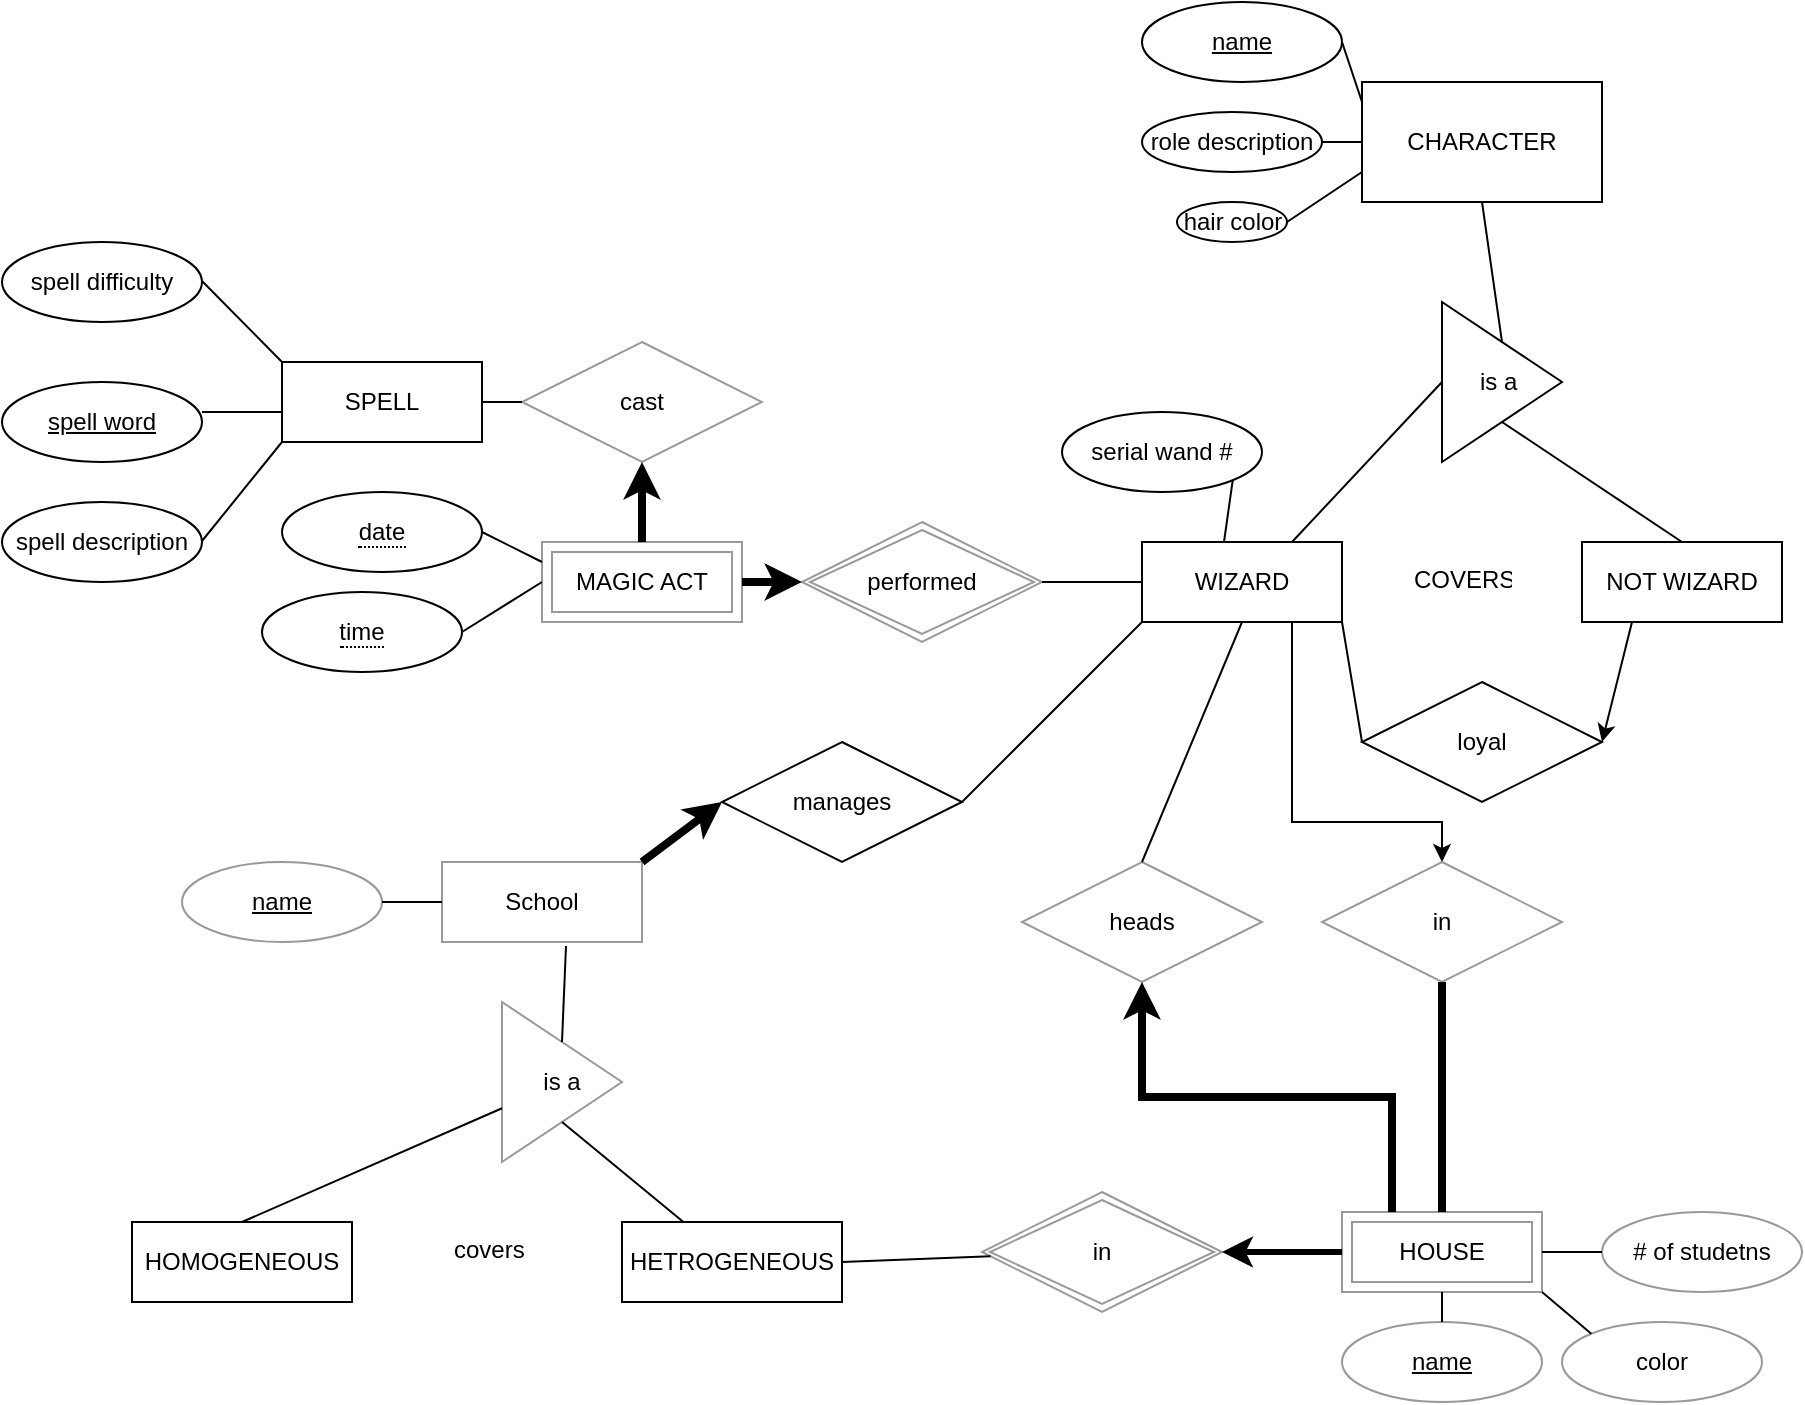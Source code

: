 <mxfile version="14.0.0" type="github">
  <diagram id="R2lEEEUBdFMjLlhIrx00" name="Page-1">
    <mxGraphModel dx="2427" dy="803" grid="1" gridSize="10" guides="1" tooltips="1" connect="1" arrows="1" fold="1" page="1" pageScale="1" pageWidth="850" pageHeight="1100" math="0" shadow="0" extFonts="Permanent Marker^https://fonts.googleapis.com/css?family=Permanent+Marker">
      <root>
        <mxCell id="0" />
        <mxCell id="1" parent="0" />
        <mxCell id="xzCc3xYdqpKaOlZmk1Tc-1" value="CHARACTER" style="rounded=0;whiteSpace=wrap;html=1;" vertex="1" parent="1">
          <mxGeometry x="190" y="250" width="120" height="60" as="geometry" />
        </mxCell>
        <mxCell id="xzCc3xYdqpKaOlZmk1Tc-3" value="role description" style="ellipse;whiteSpace=wrap;html=1;" vertex="1" parent="1">
          <mxGeometry x="80" y="265" width="90" height="30" as="geometry" />
        </mxCell>
        <mxCell id="xzCc3xYdqpKaOlZmk1Tc-4" value="hair color" style="ellipse;whiteSpace=wrap;html=1;" vertex="1" parent="1">
          <mxGeometry x="97.5" y="310" width="55" height="20" as="geometry" />
        </mxCell>
        <mxCell id="xzCc3xYdqpKaOlZmk1Tc-5" style="edgeStyle=none;rounded=0;orthogonalLoop=1;jettySize=auto;html=1;entryX=0;entryY=0.5;entryDx=0;entryDy=0;" edge="1" parent="1" source="xzCc3xYdqpKaOlZmk1Tc-1" target="xzCc3xYdqpKaOlZmk1Tc-1">
          <mxGeometry relative="1" as="geometry" />
        </mxCell>
        <mxCell id="xzCc3xYdqpKaOlZmk1Tc-12" value="name" style="ellipse;whiteSpace=wrap;html=1;align=center;fontStyle=4;" vertex="1" parent="1">
          <mxGeometry x="80" y="210" width="100" height="40" as="geometry" />
        </mxCell>
        <mxCell id="xzCc3xYdqpKaOlZmk1Tc-15" value="is a&amp;nbsp;" style="triangle;whiteSpace=wrap;html=1;" vertex="1" parent="1">
          <mxGeometry x="230" y="360" width="60" height="80" as="geometry" />
        </mxCell>
        <mxCell id="xzCc3xYdqpKaOlZmk1Tc-121" style="edgeStyle=orthogonalEdgeStyle;rounded=0;sketch=0;orthogonalLoop=1;jettySize=auto;html=1;exitX=0.75;exitY=1;exitDx=0;exitDy=0;strokeColor=#000000;strokeWidth=1;" edge="1" parent="1" source="xzCc3xYdqpKaOlZmk1Tc-17" target="xzCc3xYdqpKaOlZmk1Tc-114">
          <mxGeometry relative="1" as="geometry">
            <Array as="points">
              <mxPoint x="155" y="620" />
              <mxPoint x="230" y="620" />
            </Array>
          </mxGeometry>
        </mxCell>
        <mxCell id="xzCc3xYdqpKaOlZmk1Tc-17" value="WIZARD" style="whiteSpace=wrap;html=1;align=center;" vertex="1" parent="1">
          <mxGeometry x="80" y="480" width="100" height="40" as="geometry" />
        </mxCell>
        <mxCell id="xzCc3xYdqpKaOlZmk1Tc-25" style="edgeStyle=none;rounded=0;orthogonalLoop=1;jettySize=auto;html=1;exitX=0.25;exitY=1;exitDx=0;exitDy=0;entryX=1;entryY=0.5;entryDx=0;entryDy=0;strokeColor=#000000;" edge="1" parent="1" source="xzCc3xYdqpKaOlZmk1Tc-18" target="xzCc3xYdqpKaOlZmk1Tc-24">
          <mxGeometry relative="1" as="geometry" />
        </mxCell>
        <mxCell id="xzCc3xYdqpKaOlZmk1Tc-18" value="NOT WIZARD" style="whiteSpace=wrap;html=1;align=center;" vertex="1" parent="1">
          <mxGeometry x="300" y="480" width="100" height="40" as="geometry" />
        </mxCell>
        <mxCell id="xzCc3xYdqpKaOlZmk1Tc-21" value="COVERS" style="text;strokeColor=none;fillColor=none;spacingLeft=4;spacingRight=4;overflow=hidden;rotatable=0;points=[[0,0.5],[1,0.5]];portConstraint=eastwest;fontSize=12;" vertex="1" parent="1">
          <mxGeometry x="210" y="485" width="60" height="30" as="geometry" />
        </mxCell>
        <mxCell id="xzCc3xYdqpKaOlZmk1Tc-22" value="serial wand #" style="ellipse;whiteSpace=wrap;html=1;align=center;" vertex="1" parent="1">
          <mxGeometry x="40" y="415" width="100" height="40" as="geometry" />
        </mxCell>
        <mxCell id="xzCc3xYdqpKaOlZmk1Tc-24" value="loyal" style="shape=rhombus;perimeter=rhombusPerimeter;whiteSpace=wrap;html=1;align=center;" vertex="1" parent="1">
          <mxGeometry x="190" y="550" width="120" height="60" as="geometry" />
        </mxCell>
        <mxCell id="xzCc3xYdqpKaOlZmk1Tc-27" value="SPELL" style="whiteSpace=wrap;html=1;align=center;" vertex="1" parent="1">
          <mxGeometry x="-350" y="390" width="100" height="40" as="geometry" />
        </mxCell>
        <mxCell id="xzCc3xYdqpKaOlZmk1Tc-28" value="spell word" style="ellipse;whiteSpace=wrap;html=1;align=center;fontStyle=4;" vertex="1" parent="1">
          <mxGeometry x="-490" y="400" width="100" height="40" as="geometry" />
        </mxCell>
        <mxCell id="xzCc3xYdqpKaOlZmk1Tc-30" value="spell description" style="ellipse;whiteSpace=wrap;html=1;align=center;" vertex="1" parent="1">
          <mxGeometry x="-490" y="460" width="100" height="40" as="geometry" />
        </mxCell>
        <mxCell id="xzCc3xYdqpKaOlZmk1Tc-32" value="spell difficulty" style="ellipse;whiteSpace=wrap;html=1;align=center;" vertex="1" parent="1">
          <mxGeometry x="-490" y="330" width="100" height="40" as="geometry" />
        </mxCell>
        <mxCell id="xzCc3xYdqpKaOlZmk1Tc-39" value="&lt;span style=&quot;border-bottom: 1px dotted&quot;&gt;time&lt;/span&gt;" style="ellipse;whiteSpace=wrap;html=1;align=center;" vertex="1" parent="1">
          <mxGeometry x="-360" y="505" width="100" height="40" as="geometry" />
        </mxCell>
        <mxCell id="xzCc3xYdqpKaOlZmk1Tc-40" value="&lt;span style=&quot;border-bottom: 1px dotted&quot;&gt;date&lt;/span&gt;" style="ellipse;whiteSpace=wrap;html=1;align=center;" vertex="1" parent="1">
          <mxGeometry x="-350" y="455" width="100" height="40" as="geometry" />
        </mxCell>
        <mxCell id="xzCc3xYdqpKaOlZmk1Tc-41" style="edgeStyle=none;shape=flexArrow;rounded=0;sketch=0;orthogonalLoop=1;jettySize=auto;html=1;entryX=1;entryY=0.5;entryDx=0;entryDy=0;strokeColor=#000000;" edge="1" parent="1" source="xzCc3xYdqpKaOlZmk1Tc-40" target="xzCc3xYdqpKaOlZmk1Tc-40">
          <mxGeometry relative="1" as="geometry" />
        </mxCell>
        <mxCell id="xzCc3xYdqpKaOlZmk1Tc-49" value="" style="endArrow=none;html=1;rounded=0;strokeColor=#000000;entryX=0;entryY=1;entryDx=0;entryDy=0;" edge="1" parent="1" target="xzCc3xYdqpKaOlZmk1Tc-27">
          <mxGeometry relative="1" as="geometry">
            <mxPoint x="-390" y="479.5" as="sourcePoint" />
            <mxPoint x="-230" y="479.5" as="targetPoint" />
          </mxGeometry>
        </mxCell>
        <mxCell id="xzCc3xYdqpKaOlZmk1Tc-50" value="" style="endArrow=none;html=1;rounded=0;strokeColor=#000000;" edge="1" parent="1">
          <mxGeometry relative="1" as="geometry">
            <mxPoint x="-390" y="415" as="sourcePoint" />
            <mxPoint x="-350" y="415" as="targetPoint" />
          </mxGeometry>
        </mxCell>
        <mxCell id="xzCc3xYdqpKaOlZmk1Tc-51" value="" style="endArrow=none;html=1;rounded=0;strokeColor=#000000;entryX=0;entryY=0;entryDx=0;entryDy=0;" edge="1" parent="1" target="xzCc3xYdqpKaOlZmk1Tc-27">
          <mxGeometry relative="1" as="geometry">
            <mxPoint x="-390" y="349.5" as="sourcePoint" />
            <mxPoint x="-230" y="349.5" as="targetPoint" />
          </mxGeometry>
        </mxCell>
        <mxCell id="xzCc3xYdqpKaOlZmk1Tc-54" value="" style="endArrow=none;html=1;rounded=0;strokeColor=#000000;entryX=0;entryY=0.5;entryDx=0;entryDy=0;" edge="1" parent="1" target="xzCc3xYdqpKaOlZmk1Tc-24">
          <mxGeometry relative="1" as="geometry">
            <mxPoint x="180" y="520" as="sourcePoint" />
            <mxPoint x="340" y="520" as="targetPoint" />
          </mxGeometry>
        </mxCell>
        <mxCell id="xzCc3xYdqpKaOlZmk1Tc-55" value="" style="endArrow=none;html=1;rounded=0;strokeColor=#000000;entryX=0.5;entryY=0;entryDx=0;entryDy=0;" edge="1" parent="1" target="xzCc3xYdqpKaOlZmk1Tc-18">
          <mxGeometry relative="1" as="geometry">
            <mxPoint x="260" y="420" as="sourcePoint" />
            <mxPoint x="420" y="420" as="targetPoint" />
          </mxGeometry>
        </mxCell>
        <mxCell id="xzCc3xYdqpKaOlZmk1Tc-56" value="" style="endArrow=none;html=1;rounded=0;strokeColor=#000000;entryX=0;entryY=0.5;entryDx=0;entryDy=0;exitX=0.75;exitY=0;exitDx=0;exitDy=0;" edge="1" parent="1" source="xzCc3xYdqpKaOlZmk1Tc-17" target="xzCc3xYdqpKaOlZmk1Tc-15">
          <mxGeometry relative="1" as="geometry">
            <mxPoint x="120" y="480" as="sourcePoint" />
            <mxPoint x="280" y="480" as="targetPoint" />
          </mxGeometry>
        </mxCell>
        <mxCell id="xzCc3xYdqpKaOlZmk1Tc-57" value="" style="endArrow=none;html=1;rounded=0;strokeColor=#000000;entryX=0.5;entryY=0;entryDx=0;entryDy=0;" edge="1" parent="1" target="xzCc3xYdqpKaOlZmk1Tc-15">
          <mxGeometry relative="1" as="geometry">
            <mxPoint x="250" y="310" as="sourcePoint" />
            <mxPoint x="410" y="310" as="targetPoint" />
          </mxGeometry>
        </mxCell>
        <mxCell id="xzCc3xYdqpKaOlZmk1Tc-58" value="" style="endArrow=none;html=1;rounded=0;strokeColor=#000000;entryX=0;entryY=0.5;entryDx=0;entryDy=0;exitX=1;exitY=0.5;exitDx=0;exitDy=0;" edge="1" parent="1" source="xzCc3xYdqpKaOlZmk1Tc-3" target="xzCc3xYdqpKaOlZmk1Tc-1">
          <mxGeometry relative="1" as="geometry">
            <mxPoint x="170" y="320" as="sourcePoint" />
            <mxPoint x="330" y="320" as="targetPoint" />
          </mxGeometry>
        </mxCell>
        <mxCell id="xzCc3xYdqpKaOlZmk1Tc-59" value="" style="endArrow=none;html=1;rounded=0;strokeColor=#000000;entryX=1;entryY=0.5;entryDx=0;entryDy=0;" edge="1" parent="1" target="xzCc3xYdqpKaOlZmk1Tc-12">
          <mxGeometry relative="1" as="geometry">
            <mxPoint x="190" y="260" as="sourcePoint" />
            <mxPoint x="350" y="260" as="targetPoint" />
          </mxGeometry>
        </mxCell>
        <mxCell id="xzCc3xYdqpKaOlZmk1Tc-60" value="" style="endArrow=none;html=1;rounded=0;strokeColor=#000000;entryX=0;entryY=0.75;entryDx=0;entryDy=0;exitX=1;exitY=0.5;exitDx=0;exitDy=0;" edge="1" parent="1" source="xzCc3xYdqpKaOlZmk1Tc-4" target="xzCc3xYdqpKaOlZmk1Tc-1">
          <mxGeometry relative="1" as="geometry">
            <mxPoint x="160" y="330" as="sourcePoint" />
            <mxPoint x="320" y="330" as="targetPoint" />
          </mxGeometry>
        </mxCell>
        <mxCell id="xzCc3xYdqpKaOlZmk1Tc-61" value="cast" style="shape=rhombus;perimeter=rhombusPerimeter;whiteSpace=wrap;html=1;align=center;sketch=0;gradientColor=none;opacity=40;" vertex="1" parent="1">
          <mxGeometry x="-230" y="380" width="120" height="60" as="geometry" />
        </mxCell>
        <mxCell id="xzCc3xYdqpKaOlZmk1Tc-62" value="" style="endArrow=none;html=1;rounded=0;strokeColor=#000000;entryX=0.41;entryY=0;entryDx=0;entryDy=0;entryPerimeter=0;exitX=1;exitY=1;exitDx=0;exitDy=0;" edge="1" parent="1" source="xzCc3xYdqpKaOlZmk1Tc-22" target="xzCc3xYdqpKaOlZmk1Tc-17">
          <mxGeometry relative="1" as="geometry">
            <mxPoint x="100" y="420" as="sourcePoint" />
            <mxPoint x="240" y="440" as="targetPoint" />
          </mxGeometry>
        </mxCell>
        <mxCell id="xzCc3xYdqpKaOlZmk1Tc-63" value="" style="endArrow=none;html=1;rounded=0;strokeColor=#000000;exitX=1;exitY=0.5;exitDx=0;exitDy=0;entryX=0;entryY=0.5;entryDx=0;entryDy=0;" edge="1" parent="1" source="xzCc3xYdqpKaOlZmk1Tc-27" target="xzCc3xYdqpKaOlZmk1Tc-61">
          <mxGeometry relative="1" as="geometry">
            <mxPoint x="-280" y="460" as="sourcePoint" />
            <mxPoint x="-120" y="460" as="targetPoint" />
          </mxGeometry>
        </mxCell>
        <mxCell id="xzCc3xYdqpKaOlZmk1Tc-68" value="" style="endArrow=none;html=1;rounded=0;strokeColor=#000000;strokeWidth=1;exitX=1;exitY=0.5;exitDx=0;exitDy=0;entryX=0;entryY=0.25;entryDx=0;entryDy=0;" edge="1" parent="1" source="xzCc3xYdqpKaOlZmk1Tc-40" target="xzCc3xYdqpKaOlZmk1Tc-79">
          <mxGeometry relative="1" as="geometry">
            <mxPoint x="-230" y="525" as="sourcePoint" />
            <mxPoint x="-210" y="495" as="targetPoint" />
          </mxGeometry>
        </mxCell>
        <mxCell id="xzCc3xYdqpKaOlZmk1Tc-69" value="" style="endArrow=none;html=1;rounded=0;strokeColor=#000000;strokeWidth=1;exitX=1;exitY=0.5;exitDx=0;exitDy=0;entryX=0;entryY=0.5;entryDx=0;entryDy=0;" edge="1" parent="1" source="xzCc3xYdqpKaOlZmk1Tc-39" target="xzCc3xYdqpKaOlZmk1Tc-79">
          <mxGeometry relative="1" as="geometry">
            <mxPoint x="20" y="655" as="sourcePoint" />
            <mxPoint x="-210" y="505" as="targetPoint" />
          </mxGeometry>
        </mxCell>
        <mxCell id="xzCc3xYdqpKaOlZmk1Tc-82" style="edgeStyle=orthogonalEdgeStyle;rounded=0;sketch=0;orthogonalLoop=1;jettySize=auto;html=1;exitX=1;exitY=0.5;exitDx=0;exitDy=0;entryX=0;entryY=0.5;entryDx=0;entryDy=0;strokeColor=#000000;strokeWidth=4;" edge="1" parent="1" source="xzCc3xYdqpKaOlZmk1Tc-79" target="xzCc3xYdqpKaOlZmk1Tc-80">
          <mxGeometry relative="1" as="geometry" />
        </mxCell>
        <mxCell id="xzCc3xYdqpKaOlZmk1Tc-86" style="rounded=0;sketch=0;orthogonalLoop=1;jettySize=auto;html=1;exitX=0.5;exitY=0;exitDx=0;exitDy=0;entryX=0.5;entryY=1;entryDx=0;entryDy=0;strokeColor=#000000;strokeWidth=4;" edge="1" parent="1" source="xzCc3xYdqpKaOlZmk1Tc-79" target="xzCc3xYdqpKaOlZmk1Tc-61">
          <mxGeometry relative="1" as="geometry" />
        </mxCell>
        <mxCell id="xzCc3xYdqpKaOlZmk1Tc-79" value="MAGIC ACT" style="shape=ext;margin=3;double=1;whiteSpace=wrap;html=1;align=center;rounded=0;sketch=0;gradientColor=none;opacity=40;" vertex="1" parent="1">
          <mxGeometry x="-220" y="480" width="100" height="40" as="geometry" />
        </mxCell>
        <mxCell id="xzCc3xYdqpKaOlZmk1Tc-80" value="performed" style="shape=rhombus;double=1;perimeter=rhombusPerimeter;whiteSpace=wrap;html=1;align=center;rounded=0;sketch=0;gradientColor=none;opacity=40;" vertex="1" parent="1">
          <mxGeometry x="-90" y="470" width="120" height="60" as="geometry" />
        </mxCell>
        <mxCell id="xzCc3xYdqpKaOlZmk1Tc-83" value="" style="endArrow=none;html=1;rounded=0;strokeColor=#000000;strokeWidth=1;exitX=1;exitY=0.5;exitDx=0;exitDy=0;entryX=0;entryY=0.5;entryDx=0;entryDy=0;" edge="1" parent="1" source="xzCc3xYdqpKaOlZmk1Tc-80" target="xzCc3xYdqpKaOlZmk1Tc-17">
          <mxGeometry relative="1" as="geometry">
            <mxPoint x="30" y="560" as="sourcePoint" />
            <mxPoint x="190" y="560" as="targetPoint" />
          </mxGeometry>
        </mxCell>
        <mxCell id="xzCc3xYdqpKaOlZmk1Tc-88" style="edgeStyle=none;rounded=0;sketch=0;orthogonalLoop=1;jettySize=auto;html=1;exitX=1;exitY=0;exitDx=0;exitDy=0;strokeColor=#000000;strokeWidth=4;entryX=0;entryY=0.5;entryDx=0;entryDy=0;" edge="1" parent="1" source="xzCc3xYdqpKaOlZmk1Tc-87" target="xzCc3xYdqpKaOlZmk1Tc-89">
          <mxGeometry relative="1" as="geometry">
            <mxPoint x="30" y="690" as="targetPoint" />
          </mxGeometry>
        </mxCell>
        <mxCell id="xzCc3xYdqpKaOlZmk1Tc-87" value="School" style="whiteSpace=wrap;html=1;align=center;rounded=0;sketch=0;gradientColor=none;opacity=40;" vertex="1" parent="1">
          <mxGeometry x="-270" y="640" width="100" height="40" as="geometry" />
        </mxCell>
        <mxCell id="xzCc3xYdqpKaOlZmk1Tc-89" value="manages" style="shape=rhombus;perimeter=rhombusPerimeter;whiteSpace=wrap;html=1;align=center;" vertex="1" parent="1">
          <mxGeometry x="-130" y="580" width="120" height="60" as="geometry" />
        </mxCell>
        <mxCell id="xzCc3xYdqpKaOlZmk1Tc-91" value="name" style="ellipse;whiteSpace=wrap;html=1;align=center;fontStyle=4;rounded=0;sketch=0;gradientColor=none;opacity=40;" vertex="1" parent="1">
          <mxGeometry x="-400" y="640" width="100" height="40" as="geometry" />
        </mxCell>
        <mxCell id="xzCc3xYdqpKaOlZmk1Tc-94" value="" style="endArrow=none;html=1;rounded=0;strokeColor=#000000;strokeWidth=1;entryX=0;entryY=0.5;entryDx=0;entryDy=0;exitX=1;exitY=0.5;exitDx=0;exitDy=0;" edge="1" parent="1" source="xzCc3xYdqpKaOlZmk1Tc-91" target="xzCc3xYdqpKaOlZmk1Tc-87">
          <mxGeometry relative="1" as="geometry">
            <mxPoint x="-200" y="780" as="sourcePoint" />
            <mxPoint x="-40" y="780" as="targetPoint" />
          </mxGeometry>
        </mxCell>
        <mxCell id="xzCc3xYdqpKaOlZmk1Tc-95" value="" style="endArrow=none;html=1;rounded=0;strokeColor=#000000;strokeWidth=1;entryX=0;entryY=1;entryDx=0;entryDy=0;exitX=1;exitY=0.5;exitDx=0;exitDy=0;" edge="1" parent="1" source="xzCc3xYdqpKaOlZmk1Tc-89" target="xzCc3xYdqpKaOlZmk1Tc-17">
          <mxGeometry relative="1" as="geometry">
            <mxPoint x="-140" y="670" as="sourcePoint" />
            <mxPoint x="20" y="670" as="targetPoint" />
          </mxGeometry>
        </mxCell>
        <mxCell id="xzCc3xYdqpKaOlZmk1Tc-96" value="is a" style="triangle;whiteSpace=wrap;html=1;rounded=0;sketch=0;gradientColor=none;opacity=40;" vertex="1" parent="1">
          <mxGeometry x="-240" y="710" width="60" height="80" as="geometry" />
        </mxCell>
        <mxCell id="xzCc3xYdqpKaOlZmk1Tc-97" value="" style="endArrow=none;html=1;rounded=0;strokeColor=#000000;strokeWidth=1;entryX=0.5;entryY=0;entryDx=0;entryDy=0;exitX=0.62;exitY=1.05;exitDx=0;exitDy=0;exitPerimeter=0;" edge="1" parent="1" source="xzCc3xYdqpKaOlZmk1Tc-87" target="xzCc3xYdqpKaOlZmk1Tc-96">
          <mxGeometry relative="1" as="geometry">
            <mxPoint x="-230" y="800" as="sourcePoint" />
            <mxPoint x="-70" y="800" as="targetPoint" />
          </mxGeometry>
        </mxCell>
        <mxCell id="xzCc3xYdqpKaOlZmk1Tc-98" value="" style="endArrow=none;html=1;rounded=0;strokeColor=#000000;strokeWidth=1;exitX=0.5;exitY=1;exitDx=0;exitDy=0;" edge="1" parent="1" source="xzCc3xYdqpKaOlZmk1Tc-96" target="xzCc3xYdqpKaOlZmk1Tc-99">
          <mxGeometry relative="1" as="geometry">
            <mxPoint x="-210" y="890" as="sourcePoint" />
            <mxPoint x="-50" y="890" as="targetPoint" />
          </mxGeometry>
        </mxCell>
        <mxCell id="xzCc3xYdqpKaOlZmk1Tc-99" value="HETROGENEOUS" style="whiteSpace=wrap;html=1;align=center;" vertex="1" parent="1">
          <mxGeometry x="-180" y="820" width="110" height="40" as="geometry" />
        </mxCell>
        <mxCell id="xzCc3xYdqpKaOlZmk1Tc-100" value="HOMOGENEOUS" style="whiteSpace=wrap;html=1;align=center;" vertex="1" parent="1">
          <mxGeometry x="-425" y="820" width="110" height="40" as="geometry" />
        </mxCell>
        <mxCell id="xzCc3xYdqpKaOlZmk1Tc-102" value="" style="endArrow=none;html=1;rounded=0;strokeColor=#000000;strokeWidth=1;entryX=0.5;entryY=0;entryDx=0;entryDy=0;" edge="1" parent="1" source="xzCc3xYdqpKaOlZmk1Tc-96" target="xzCc3xYdqpKaOlZmk1Tc-100">
          <mxGeometry relative="1" as="geometry">
            <mxPoint x="-50" y="850" as="sourcePoint" />
            <mxPoint x="110" y="850" as="targetPoint" />
          </mxGeometry>
        </mxCell>
        <mxCell id="xzCc3xYdqpKaOlZmk1Tc-107" style="edgeStyle=none;rounded=0;sketch=0;orthogonalLoop=1;jettySize=auto;html=1;exitX=0;exitY=0.5;exitDx=0;exitDy=0;entryX=1;entryY=0.5;entryDx=0;entryDy=0;strokeColor=#000000;strokeWidth=3;" edge="1" parent="1" source="xzCc3xYdqpKaOlZmk1Tc-103" target="xzCc3xYdqpKaOlZmk1Tc-105">
          <mxGeometry relative="1" as="geometry" />
        </mxCell>
        <mxCell id="xzCc3xYdqpKaOlZmk1Tc-119" style="edgeStyle=orthogonalEdgeStyle;rounded=0;sketch=0;orthogonalLoop=1;jettySize=auto;html=1;exitX=0.25;exitY=0;exitDx=0;exitDy=0;entryX=0.5;entryY=1;entryDx=0;entryDy=0;strokeColor=#000000;strokeWidth=4;" edge="1" parent="1" source="xzCc3xYdqpKaOlZmk1Tc-103" target="xzCc3xYdqpKaOlZmk1Tc-113">
          <mxGeometry relative="1" as="geometry" />
        </mxCell>
        <mxCell id="xzCc3xYdqpKaOlZmk1Tc-103" value="HOUSE" style="shape=ext;margin=3;double=1;whiteSpace=wrap;html=1;align=center;rounded=0;sketch=0;gradientColor=none;opacity=40;" vertex="1" parent="1">
          <mxGeometry x="180" y="815" width="100" height="40" as="geometry" />
        </mxCell>
        <mxCell id="xzCc3xYdqpKaOlZmk1Tc-104" value="covers" style="text;strokeColor=none;fillColor=none;spacingLeft=4;spacingRight=4;overflow=hidden;rotatable=0;points=[[0,0.5],[1,0.5]];portConstraint=eastwest;fontSize=12;rounded=0;sketch=0;opacity=40;" vertex="1" parent="1">
          <mxGeometry x="-270" y="820" width="50" height="30" as="geometry" />
        </mxCell>
        <mxCell id="xzCc3xYdqpKaOlZmk1Tc-105" value="in" style="shape=rhombus;double=1;perimeter=rhombusPerimeter;whiteSpace=wrap;html=1;align=center;rounded=0;sketch=0;gradientColor=none;opacity=40;" vertex="1" parent="1">
          <mxGeometry y="805" width="120" height="60" as="geometry" />
        </mxCell>
        <mxCell id="xzCc3xYdqpKaOlZmk1Tc-106" value="" style="endArrow=none;html=1;rounded=0;strokeColor=#000000;strokeWidth=1;exitX=1;exitY=0.5;exitDx=0;exitDy=0;" edge="1" parent="1" source="xzCc3xYdqpKaOlZmk1Tc-99" target="xzCc3xYdqpKaOlZmk1Tc-105">
          <mxGeometry relative="1" as="geometry">
            <mxPoint x="-237" y="940" as="sourcePoint" />
            <mxPoint x="-140" y="1060" as="targetPoint" />
          </mxGeometry>
        </mxCell>
        <mxCell id="xzCc3xYdqpKaOlZmk1Tc-108" value="name" style="ellipse;whiteSpace=wrap;html=1;align=center;fontStyle=4;rounded=0;sketch=0;gradientColor=none;opacity=40;" vertex="1" parent="1">
          <mxGeometry x="180" y="870" width="100" height="40" as="geometry" />
        </mxCell>
        <mxCell id="xzCc3xYdqpKaOlZmk1Tc-109" value="" style="endArrow=none;html=1;rounded=0;strokeColor=#000000;strokeWidth=1;exitX=0.5;exitY=0;exitDx=0;exitDy=0;entryX=0.5;entryY=1;entryDx=0;entryDy=0;" edge="1" parent="1" source="xzCc3xYdqpKaOlZmk1Tc-108" target="xzCc3xYdqpKaOlZmk1Tc-103">
          <mxGeometry relative="1" as="geometry">
            <mxPoint x="-400" y="1130" as="sourcePoint" />
            <mxPoint x="-240" y="1130" as="targetPoint" />
          </mxGeometry>
        </mxCell>
        <mxCell id="xzCc3xYdqpKaOlZmk1Tc-113" value="heads" style="shape=rhombus;perimeter=rhombusPerimeter;whiteSpace=wrap;html=1;align=center;rounded=0;sketch=0;gradientColor=none;opacity=40;" vertex="1" parent="1">
          <mxGeometry x="20" y="640" width="120" height="60" as="geometry" />
        </mxCell>
        <mxCell id="xzCc3xYdqpKaOlZmk1Tc-114" value="in" style="shape=rhombus;perimeter=rhombusPerimeter;whiteSpace=wrap;html=1;align=center;rounded=0;sketch=0;gradientColor=none;opacity=40;" vertex="1" parent="1">
          <mxGeometry x="170" y="640" width="120" height="60" as="geometry" />
        </mxCell>
        <mxCell id="xzCc3xYdqpKaOlZmk1Tc-115" value="" style="endArrow=none;html=1;rounded=0;strokeColor=#000000;strokeWidth=4;exitX=0.5;exitY=0;exitDx=0;exitDy=0;entryX=0.5;entryY=1;entryDx=0;entryDy=0;" edge="1" parent="1" source="xzCc3xYdqpKaOlZmk1Tc-103" target="xzCc3xYdqpKaOlZmk1Tc-114">
          <mxGeometry relative="1" as="geometry">
            <mxPoint x="290" y="790" as="sourcePoint" />
            <mxPoint x="450" y="790" as="targetPoint" />
          </mxGeometry>
        </mxCell>
        <mxCell id="xzCc3xYdqpKaOlZmk1Tc-120" value="" style="endArrow=none;html=1;rounded=0;strokeColor=#000000;strokeWidth=1;exitX=0.5;exitY=0;exitDx=0;exitDy=0;entryX=0.5;entryY=1;entryDx=0;entryDy=0;" edge="1" parent="1" source="xzCc3xYdqpKaOlZmk1Tc-113" target="xzCc3xYdqpKaOlZmk1Tc-17">
          <mxGeometry relative="1" as="geometry">
            <mxPoint x="190" y="810" as="sourcePoint" />
            <mxPoint x="350" y="810" as="targetPoint" />
          </mxGeometry>
        </mxCell>
        <mxCell id="xzCc3xYdqpKaOlZmk1Tc-122" value="color" style="ellipse;whiteSpace=wrap;html=1;align=center;rounded=0;sketch=0;gradientColor=none;opacity=40;" vertex="1" parent="1">
          <mxGeometry x="290" y="870" width="100" height="40" as="geometry" />
        </mxCell>
        <mxCell id="xzCc3xYdqpKaOlZmk1Tc-123" value="" style="endArrow=none;html=1;rounded=0;strokeColor=#000000;strokeWidth=1;entryX=0;entryY=0;entryDx=0;entryDy=0;exitX=1;exitY=1;exitDx=0;exitDy=0;" edge="1" parent="1" source="xzCc3xYdqpKaOlZmk1Tc-103" target="xzCc3xYdqpKaOlZmk1Tc-122">
          <mxGeometry relative="1" as="geometry">
            <mxPoint x="290" y="840" as="sourcePoint" />
            <mxPoint x="410" y="810" as="targetPoint" />
          </mxGeometry>
        </mxCell>
        <mxCell id="xzCc3xYdqpKaOlZmk1Tc-124" value="# of studetns" style="ellipse;whiteSpace=wrap;html=1;align=center;rounded=0;sketch=0;gradientColor=none;opacity=40;" vertex="1" parent="1">
          <mxGeometry x="310" y="815" width="100" height="40" as="geometry" />
        </mxCell>
        <mxCell id="xzCc3xYdqpKaOlZmk1Tc-125" value="" style="endArrow=none;html=1;rounded=0;strokeColor=#000000;strokeWidth=1;entryX=0;entryY=0.5;entryDx=0;entryDy=0;exitX=1;exitY=0.5;exitDx=0;exitDy=0;" edge="1" parent="1" source="xzCc3xYdqpKaOlZmk1Tc-103" target="xzCc3xYdqpKaOlZmk1Tc-124">
          <mxGeometry relative="1" as="geometry">
            <mxPoint x="250" y="810" as="sourcePoint" />
            <mxPoint x="410" y="810" as="targetPoint" />
          </mxGeometry>
        </mxCell>
      </root>
    </mxGraphModel>
  </diagram>
</mxfile>
